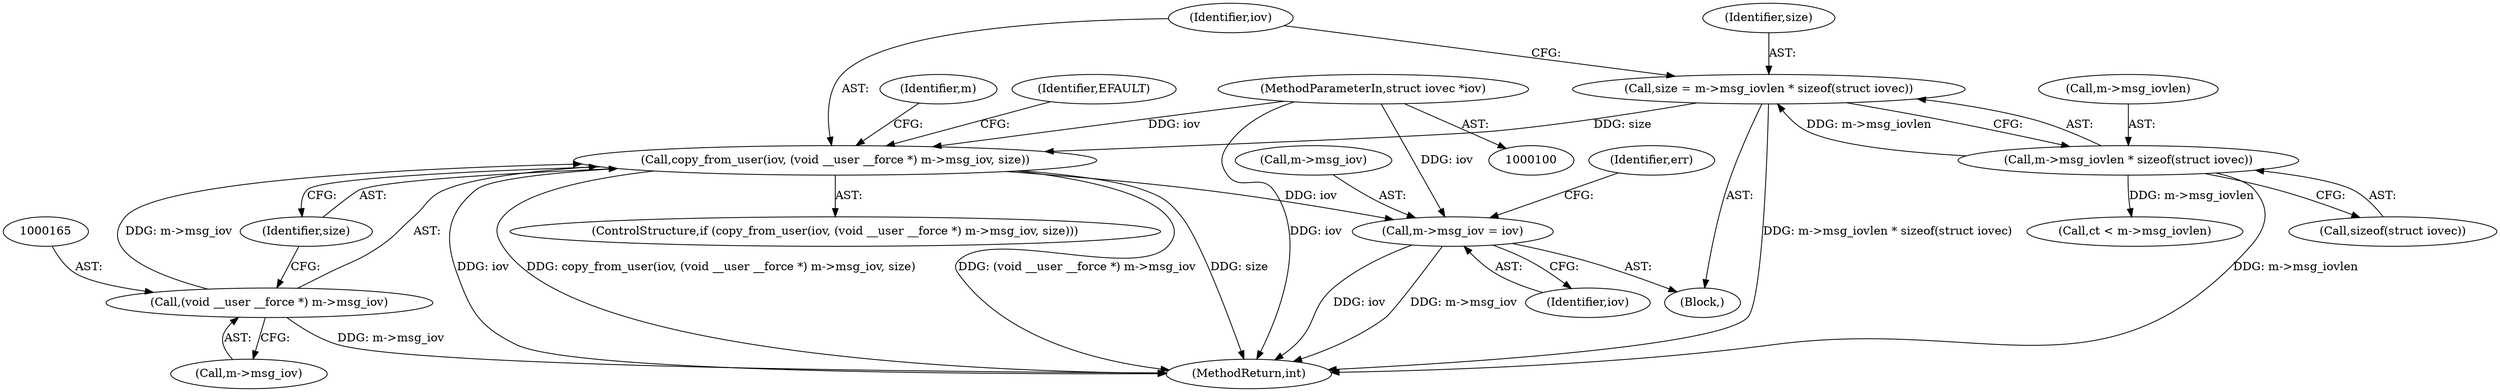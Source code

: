 digraph "0_linux_f3d3342602f8bcbf37d7c46641cb9bca7618eb1c_14@API" {
"1000162" [label="(Call,copy_from_user(iov, (void __user __force *) m->msg_iov, size))"];
"1000102" [label="(MethodParameterIn,struct iovec *iov)"];
"1000164" [label="(Call,(void __user __force *) m->msg_iov)"];
"1000153" [label="(Call,size = m->msg_iovlen * sizeof(struct iovec))"];
"1000155" [label="(Call,m->msg_iovlen * sizeof(struct iovec))"];
"1000173" [label="(Call,m->msg_iov = iov)"];
"1000102" [label="(MethodParameterIn,struct iovec *iov)"];
"1000179" [label="(Identifier,err)"];
"1000163" [label="(Identifier,iov)"];
"1000166" [label="(Call,m->msg_iov)"];
"1000225" [label="(MethodReturn,int)"];
"1000174" [label="(Call,m->msg_iov)"];
"1000173" [label="(Call,m->msg_iov = iov)"];
"1000156" [label="(Call,m->msg_iovlen)"];
"1000159" [label="(Call,sizeof(struct iovec))"];
"1000175" [label="(Identifier,m)"];
"1000172" [label="(Identifier,EFAULT)"];
"1000161" [label="(ControlStructure,if (copy_from_user(iov, (void __user __force *) m->msg_iov, size)))"];
"1000185" [label="(Call,ct < m->msg_iovlen)"];
"1000177" [label="(Identifier,iov)"];
"1000155" [label="(Call,m->msg_iovlen * sizeof(struct iovec))"];
"1000169" [label="(Identifier,size)"];
"1000164" [label="(Call,(void __user __force *) m->msg_iov)"];
"1000162" [label="(Call,copy_from_user(iov, (void __user __force *) m->msg_iov, size))"];
"1000154" [label="(Identifier,size)"];
"1000153" [label="(Call,size = m->msg_iovlen * sizeof(struct iovec))"];
"1000105" [label="(Block,)"];
"1000162" -> "1000161"  [label="AST: "];
"1000162" -> "1000169"  [label="CFG: "];
"1000163" -> "1000162"  [label="AST: "];
"1000164" -> "1000162"  [label="AST: "];
"1000169" -> "1000162"  [label="AST: "];
"1000172" -> "1000162"  [label="CFG: "];
"1000175" -> "1000162"  [label="CFG: "];
"1000162" -> "1000225"  [label="DDG: (void __user __force *) m->msg_iov"];
"1000162" -> "1000225"  [label="DDG: size"];
"1000162" -> "1000225"  [label="DDG: iov"];
"1000162" -> "1000225"  [label="DDG: copy_from_user(iov, (void __user __force *) m->msg_iov, size)"];
"1000102" -> "1000162"  [label="DDG: iov"];
"1000164" -> "1000162"  [label="DDG: m->msg_iov"];
"1000153" -> "1000162"  [label="DDG: size"];
"1000162" -> "1000173"  [label="DDG: iov"];
"1000102" -> "1000100"  [label="AST: "];
"1000102" -> "1000225"  [label="DDG: iov"];
"1000102" -> "1000173"  [label="DDG: iov"];
"1000164" -> "1000166"  [label="CFG: "];
"1000165" -> "1000164"  [label="AST: "];
"1000166" -> "1000164"  [label="AST: "];
"1000169" -> "1000164"  [label="CFG: "];
"1000164" -> "1000225"  [label="DDG: m->msg_iov"];
"1000153" -> "1000105"  [label="AST: "];
"1000153" -> "1000155"  [label="CFG: "];
"1000154" -> "1000153"  [label="AST: "];
"1000155" -> "1000153"  [label="AST: "];
"1000163" -> "1000153"  [label="CFG: "];
"1000153" -> "1000225"  [label="DDG: m->msg_iovlen * sizeof(struct iovec)"];
"1000155" -> "1000153"  [label="DDG: m->msg_iovlen"];
"1000155" -> "1000159"  [label="CFG: "];
"1000156" -> "1000155"  [label="AST: "];
"1000159" -> "1000155"  [label="AST: "];
"1000155" -> "1000225"  [label="DDG: m->msg_iovlen"];
"1000155" -> "1000185"  [label="DDG: m->msg_iovlen"];
"1000173" -> "1000105"  [label="AST: "];
"1000173" -> "1000177"  [label="CFG: "];
"1000174" -> "1000173"  [label="AST: "];
"1000177" -> "1000173"  [label="AST: "];
"1000179" -> "1000173"  [label="CFG: "];
"1000173" -> "1000225"  [label="DDG: iov"];
"1000173" -> "1000225"  [label="DDG: m->msg_iov"];
}
